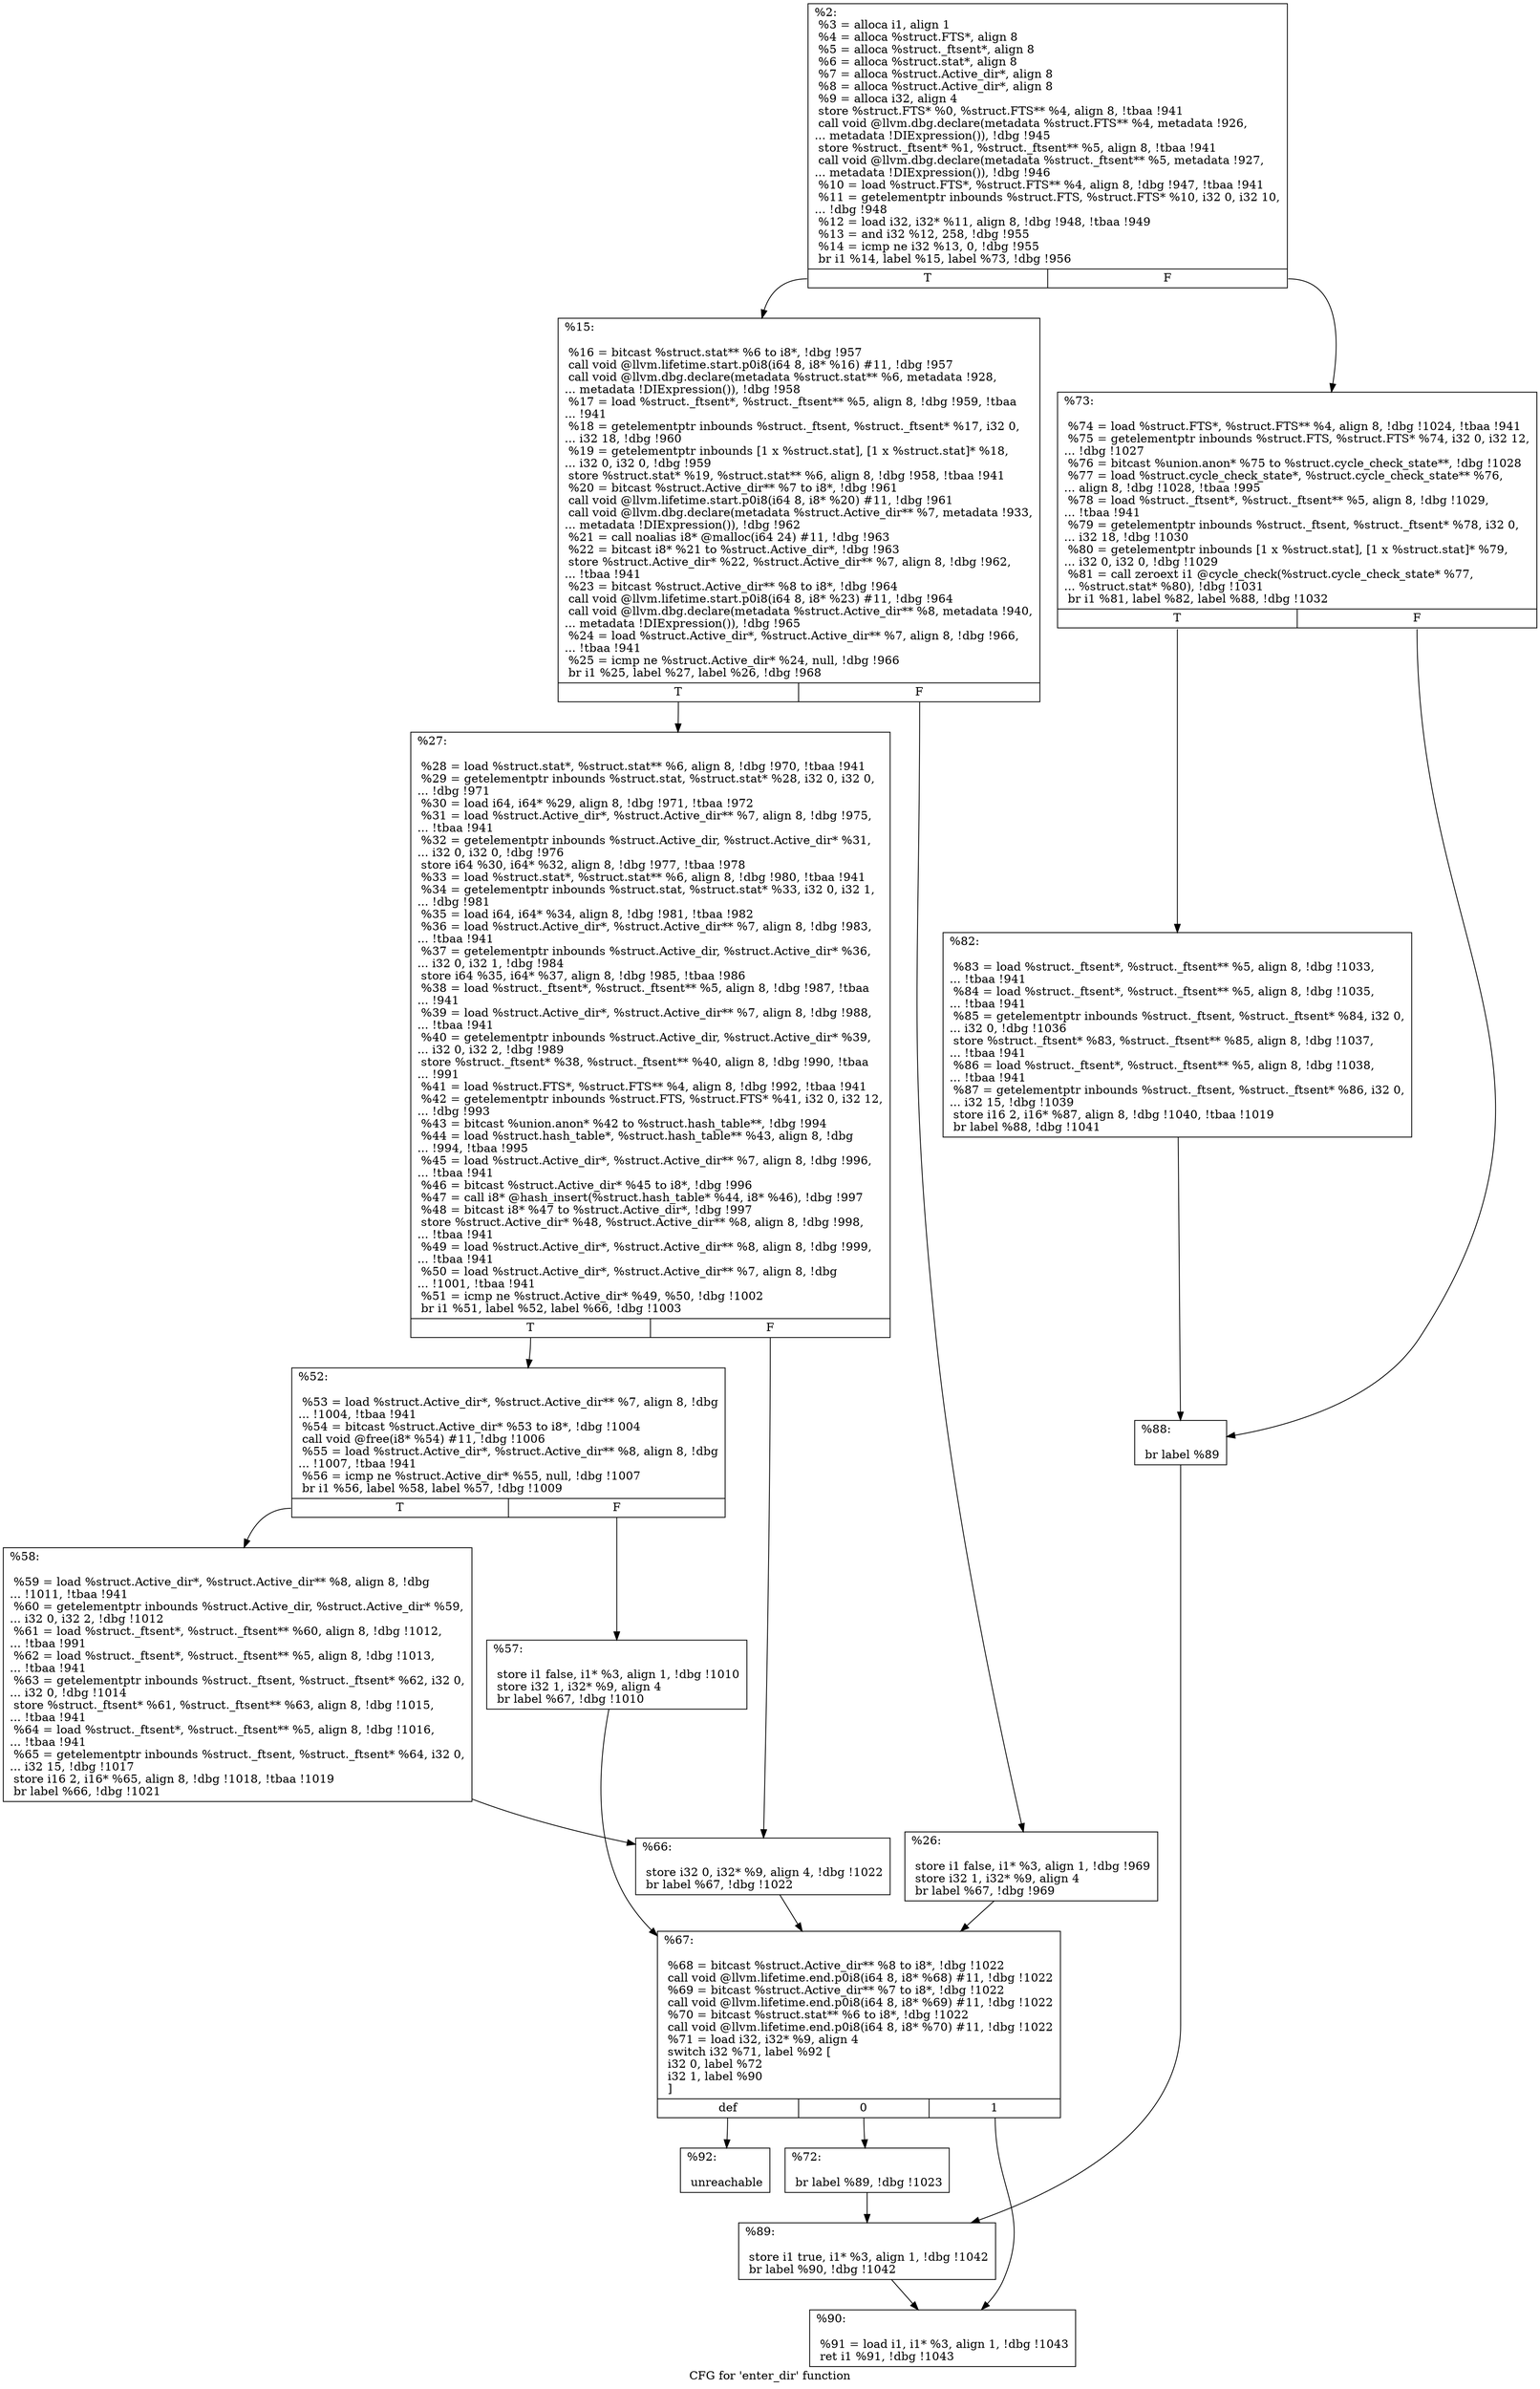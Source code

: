 digraph "CFG for 'enter_dir' function" {
	label="CFG for 'enter_dir' function";

	Node0x243a960 [shape=record,label="{%2:\l  %3 = alloca i1, align 1\l  %4 = alloca %struct.FTS*, align 8\l  %5 = alloca %struct._ftsent*, align 8\l  %6 = alloca %struct.stat*, align 8\l  %7 = alloca %struct.Active_dir*, align 8\l  %8 = alloca %struct.Active_dir*, align 8\l  %9 = alloca i32, align 4\l  store %struct.FTS* %0, %struct.FTS** %4, align 8, !tbaa !941\l  call void @llvm.dbg.declare(metadata %struct.FTS** %4, metadata !926,\l... metadata !DIExpression()), !dbg !945\l  store %struct._ftsent* %1, %struct._ftsent** %5, align 8, !tbaa !941\l  call void @llvm.dbg.declare(metadata %struct._ftsent** %5, metadata !927,\l... metadata !DIExpression()), !dbg !946\l  %10 = load %struct.FTS*, %struct.FTS** %4, align 8, !dbg !947, !tbaa !941\l  %11 = getelementptr inbounds %struct.FTS, %struct.FTS* %10, i32 0, i32 10,\l... !dbg !948\l  %12 = load i32, i32* %11, align 8, !dbg !948, !tbaa !949\l  %13 = and i32 %12, 258, !dbg !955\l  %14 = icmp ne i32 %13, 0, !dbg !955\l  br i1 %14, label %15, label %73, !dbg !956\l|{<s0>T|<s1>F}}"];
	Node0x243a960:s0 -> Node0x243f600;
	Node0x243a960:s1 -> Node0x243f9c0;
	Node0x243f600 [shape=record,label="{%15:\l\l  %16 = bitcast %struct.stat** %6 to i8*, !dbg !957\l  call void @llvm.lifetime.start.p0i8(i64 8, i8* %16) #11, !dbg !957\l  call void @llvm.dbg.declare(metadata %struct.stat** %6, metadata !928,\l... metadata !DIExpression()), !dbg !958\l  %17 = load %struct._ftsent*, %struct._ftsent** %5, align 8, !dbg !959, !tbaa\l... !941\l  %18 = getelementptr inbounds %struct._ftsent, %struct._ftsent* %17, i32 0,\l... i32 18, !dbg !960\l  %19 = getelementptr inbounds [1 x %struct.stat], [1 x %struct.stat]* %18,\l... i32 0, i32 0, !dbg !959\l  store %struct.stat* %19, %struct.stat** %6, align 8, !dbg !958, !tbaa !941\l  %20 = bitcast %struct.Active_dir** %7 to i8*, !dbg !961\l  call void @llvm.lifetime.start.p0i8(i64 8, i8* %20) #11, !dbg !961\l  call void @llvm.dbg.declare(metadata %struct.Active_dir** %7, metadata !933,\l... metadata !DIExpression()), !dbg !962\l  %21 = call noalias i8* @malloc(i64 24) #11, !dbg !963\l  %22 = bitcast i8* %21 to %struct.Active_dir*, !dbg !963\l  store %struct.Active_dir* %22, %struct.Active_dir** %7, align 8, !dbg !962,\l... !tbaa !941\l  %23 = bitcast %struct.Active_dir** %8 to i8*, !dbg !964\l  call void @llvm.lifetime.start.p0i8(i64 8, i8* %23) #11, !dbg !964\l  call void @llvm.dbg.declare(metadata %struct.Active_dir** %8, metadata !940,\l... metadata !DIExpression()), !dbg !965\l  %24 = load %struct.Active_dir*, %struct.Active_dir** %7, align 8, !dbg !966,\l... !tbaa !941\l  %25 = icmp ne %struct.Active_dir* %24, null, !dbg !966\l  br i1 %25, label %27, label %26, !dbg !968\l|{<s0>T|<s1>F}}"];
	Node0x243f600:s0 -> Node0x243f790;
	Node0x243f600:s1 -> Node0x243f740;
	Node0x243f740 [shape=record,label="{%26:\l\l  store i1 false, i1* %3, align 1, !dbg !969\l  store i32 1, i32* %9, align 4\l  br label %67, !dbg !969\l}"];
	Node0x243f740 -> Node0x243f920;
	Node0x243f790 [shape=record,label="{%27:\l\l  %28 = load %struct.stat*, %struct.stat** %6, align 8, !dbg !970, !tbaa !941\l  %29 = getelementptr inbounds %struct.stat, %struct.stat* %28, i32 0, i32 0,\l... !dbg !971\l  %30 = load i64, i64* %29, align 8, !dbg !971, !tbaa !972\l  %31 = load %struct.Active_dir*, %struct.Active_dir** %7, align 8, !dbg !975,\l... !tbaa !941\l  %32 = getelementptr inbounds %struct.Active_dir, %struct.Active_dir* %31,\l... i32 0, i32 0, !dbg !976\l  store i64 %30, i64* %32, align 8, !dbg !977, !tbaa !978\l  %33 = load %struct.stat*, %struct.stat** %6, align 8, !dbg !980, !tbaa !941\l  %34 = getelementptr inbounds %struct.stat, %struct.stat* %33, i32 0, i32 1,\l... !dbg !981\l  %35 = load i64, i64* %34, align 8, !dbg !981, !tbaa !982\l  %36 = load %struct.Active_dir*, %struct.Active_dir** %7, align 8, !dbg !983,\l... !tbaa !941\l  %37 = getelementptr inbounds %struct.Active_dir, %struct.Active_dir* %36,\l... i32 0, i32 1, !dbg !984\l  store i64 %35, i64* %37, align 8, !dbg !985, !tbaa !986\l  %38 = load %struct._ftsent*, %struct._ftsent** %5, align 8, !dbg !987, !tbaa\l... !941\l  %39 = load %struct.Active_dir*, %struct.Active_dir** %7, align 8, !dbg !988,\l... !tbaa !941\l  %40 = getelementptr inbounds %struct.Active_dir, %struct.Active_dir* %39,\l... i32 0, i32 2, !dbg !989\l  store %struct._ftsent* %38, %struct._ftsent** %40, align 8, !dbg !990, !tbaa\l... !991\l  %41 = load %struct.FTS*, %struct.FTS** %4, align 8, !dbg !992, !tbaa !941\l  %42 = getelementptr inbounds %struct.FTS, %struct.FTS* %41, i32 0, i32 12,\l... !dbg !993\l  %43 = bitcast %union.anon* %42 to %struct.hash_table**, !dbg !994\l  %44 = load %struct.hash_table*, %struct.hash_table** %43, align 8, !dbg\l... !994, !tbaa !995\l  %45 = load %struct.Active_dir*, %struct.Active_dir** %7, align 8, !dbg !996,\l... !tbaa !941\l  %46 = bitcast %struct.Active_dir* %45 to i8*, !dbg !996\l  %47 = call i8* @hash_insert(%struct.hash_table* %44, i8* %46), !dbg !997\l  %48 = bitcast i8* %47 to %struct.Active_dir*, !dbg !997\l  store %struct.Active_dir* %48, %struct.Active_dir** %8, align 8, !dbg !998,\l... !tbaa !941\l  %49 = load %struct.Active_dir*, %struct.Active_dir** %8, align 8, !dbg !999,\l... !tbaa !941\l  %50 = load %struct.Active_dir*, %struct.Active_dir** %7, align 8, !dbg\l... !1001, !tbaa !941\l  %51 = icmp ne %struct.Active_dir* %49, %50, !dbg !1002\l  br i1 %51, label %52, label %66, !dbg !1003\l|{<s0>T|<s1>F}}"];
	Node0x243f790:s0 -> Node0x243f7e0;
	Node0x243f790:s1 -> Node0x243f8d0;
	Node0x243f7e0 [shape=record,label="{%52:\l\l  %53 = load %struct.Active_dir*, %struct.Active_dir** %7, align 8, !dbg\l... !1004, !tbaa !941\l  %54 = bitcast %struct.Active_dir* %53 to i8*, !dbg !1004\l  call void @free(i8* %54) #11, !dbg !1006\l  %55 = load %struct.Active_dir*, %struct.Active_dir** %8, align 8, !dbg\l... !1007, !tbaa !941\l  %56 = icmp ne %struct.Active_dir* %55, null, !dbg !1007\l  br i1 %56, label %58, label %57, !dbg !1009\l|{<s0>T|<s1>F}}"];
	Node0x243f7e0:s0 -> Node0x243f880;
	Node0x243f7e0:s1 -> Node0x243f830;
	Node0x243f830 [shape=record,label="{%57:\l\l  store i1 false, i1* %3, align 1, !dbg !1010\l  store i32 1, i32* %9, align 4\l  br label %67, !dbg !1010\l}"];
	Node0x243f830 -> Node0x243f920;
	Node0x243f880 [shape=record,label="{%58:\l\l  %59 = load %struct.Active_dir*, %struct.Active_dir** %8, align 8, !dbg\l... !1011, !tbaa !941\l  %60 = getelementptr inbounds %struct.Active_dir, %struct.Active_dir* %59,\l... i32 0, i32 2, !dbg !1012\l  %61 = load %struct._ftsent*, %struct._ftsent** %60, align 8, !dbg !1012,\l... !tbaa !991\l  %62 = load %struct._ftsent*, %struct._ftsent** %5, align 8, !dbg !1013,\l... !tbaa !941\l  %63 = getelementptr inbounds %struct._ftsent, %struct._ftsent* %62, i32 0,\l... i32 0, !dbg !1014\l  store %struct._ftsent* %61, %struct._ftsent** %63, align 8, !dbg !1015,\l... !tbaa !941\l  %64 = load %struct._ftsent*, %struct._ftsent** %5, align 8, !dbg !1016,\l... !tbaa !941\l  %65 = getelementptr inbounds %struct._ftsent, %struct._ftsent* %64, i32 0,\l... i32 15, !dbg !1017\l  store i16 2, i16* %65, align 8, !dbg !1018, !tbaa !1019\l  br label %66, !dbg !1021\l}"];
	Node0x243f880 -> Node0x243f8d0;
	Node0x243f8d0 [shape=record,label="{%66:\l\l  store i32 0, i32* %9, align 4, !dbg !1022\l  br label %67, !dbg !1022\l}"];
	Node0x243f8d0 -> Node0x243f920;
	Node0x243f920 [shape=record,label="{%67:\l\l  %68 = bitcast %struct.Active_dir** %8 to i8*, !dbg !1022\l  call void @llvm.lifetime.end.p0i8(i64 8, i8* %68) #11, !dbg !1022\l  %69 = bitcast %struct.Active_dir** %7 to i8*, !dbg !1022\l  call void @llvm.lifetime.end.p0i8(i64 8, i8* %69) #11, !dbg !1022\l  %70 = bitcast %struct.stat** %6 to i8*, !dbg !1022\l  call void @llvm.lifetime.end.p0i8(i64 8, i8* %70) #11, !dbg !1022\l  %71 = load i32, i32* %9, align 4\l  switch i32 %71, label %92 [\l    i32 0, label %72\l    i32 1, label %90\l  ]\l|{<s0>def|<s1>0|<s2>1}}"];
	Node0x243f920:s0 -> Node0x243fb50;
	Node0x243f920:s1 -> Node0x243f970;
	Node0x243f920:s2 -> Node0x243fb00;
	Node0x243f970 [shape=record,label="{%72:\l\l  br label %89, !dbg !1023\l}"];
	Node0x243f970 -> Node0x243fab0;
	Node0x243f9c0 [shape=record,label="{%73:\l\l  %74 = load %struct.FTS*, %struct.FTS** %4, align 8, !dbg !1024, !tbaa !941\l  %75 = getelementptr inbounds %struct.FTS, %struct.FTS* %74, i32 0, i32 12,\l... !dbg !1027\l  %76 = bitcast %union.anon* %75 to %struct.cycle_check_state**, !dbg !1028\l  %77 = load %struct.cycle_check_state*, %struct.cycle_check_state** %76,\l... align 8, !dbg !1028, !tbaa !995\l  %78 = load %struct._ftsent*, %struct._ftsent** %5, align 8, !dbg !1029,\l... !tbaa !941\l  %79 = getelementptr inbounds %struct._ftsent, %struct._ftsent* %78, i32 0,\l... i32 18, !dbg !1030\l  %80 = getelementptr inbounds [1 x %struct.stat], [1 x %struct.stat]* %79,\l... i32 0, i32 0, !dbg !1029\l  %81 = call zeroext i1 @cycle_check(%struct.cycle_check_state* %77,\l... %struct.stat* %80), !dbg !1031\l  br i1 %81, label %82, label %88, !dbg !1032\l|{<s0>T|<s1>F}}"];
	Node0x243f9c0:s0 -> Node0x243fa10;
	Node0x243f9c0:s1 -> Node0x243fa60;
	Node0x243fa10 [shape=record,label="{%82:\l\l  %83 = load %struct._ftsent*, %struct._ftsent** %5, align 8, !dbg !1033,\l... !tbaa !941\l  %84 = load %struct._ftsent*, %struct._ftsent** %5, align 8, !dbg !1035,\l... !tbaa !941\l  %85 = getelementptr inbounds %struct._ftsent, %struct._ftsent* %84, i32 0,\l... i32 0, !dbg !1036\l  store %struct._ftsent* %83, %struct._ftsent** %85, align 8, !dbg !1037,\l... !tbaa !941\l  %86 = load %struct._ftsent*, %struct._ftsent** %5, align 8, !dbg !1038,\l... !tbaa !941\l  %87 = getelementptr inbounds %struct._ftsent, %struct._ftsent* %86, i32 0,\l... i32 15, !dbg !1039\l  store i16 2, i16* %87, align 8, !dbg !1040, !tbaa !1019\l  br label %88, !dbg !1041\l}"];
	Node0x243fa10 -> Node0x243fa60;
	Node0x243fa60 [shape=record,label="{%88:\l\l  br label %89\l}"];
	Node0x243fa60 -> Node0x243fab0;
	Node0x243fab0 [shape=record,label="{%89:\l\l  store i1 true, i1* %3, align 1, !dbg !1042\l  br label %90, !dbg !1042\l}"];
	Node0x243fab0 -> Node0x243fb00;
	Node0x243fb00 [shape=record,label="{%90:\l\l  %91 = load i1, i1* %3, align 1, !dbg !1043\l  ret i1 %91, !dbg !1043\l}"];
	Node0x243fb50 [shape=record,label="{%92:\l\l  unreachable\l}"];
}
